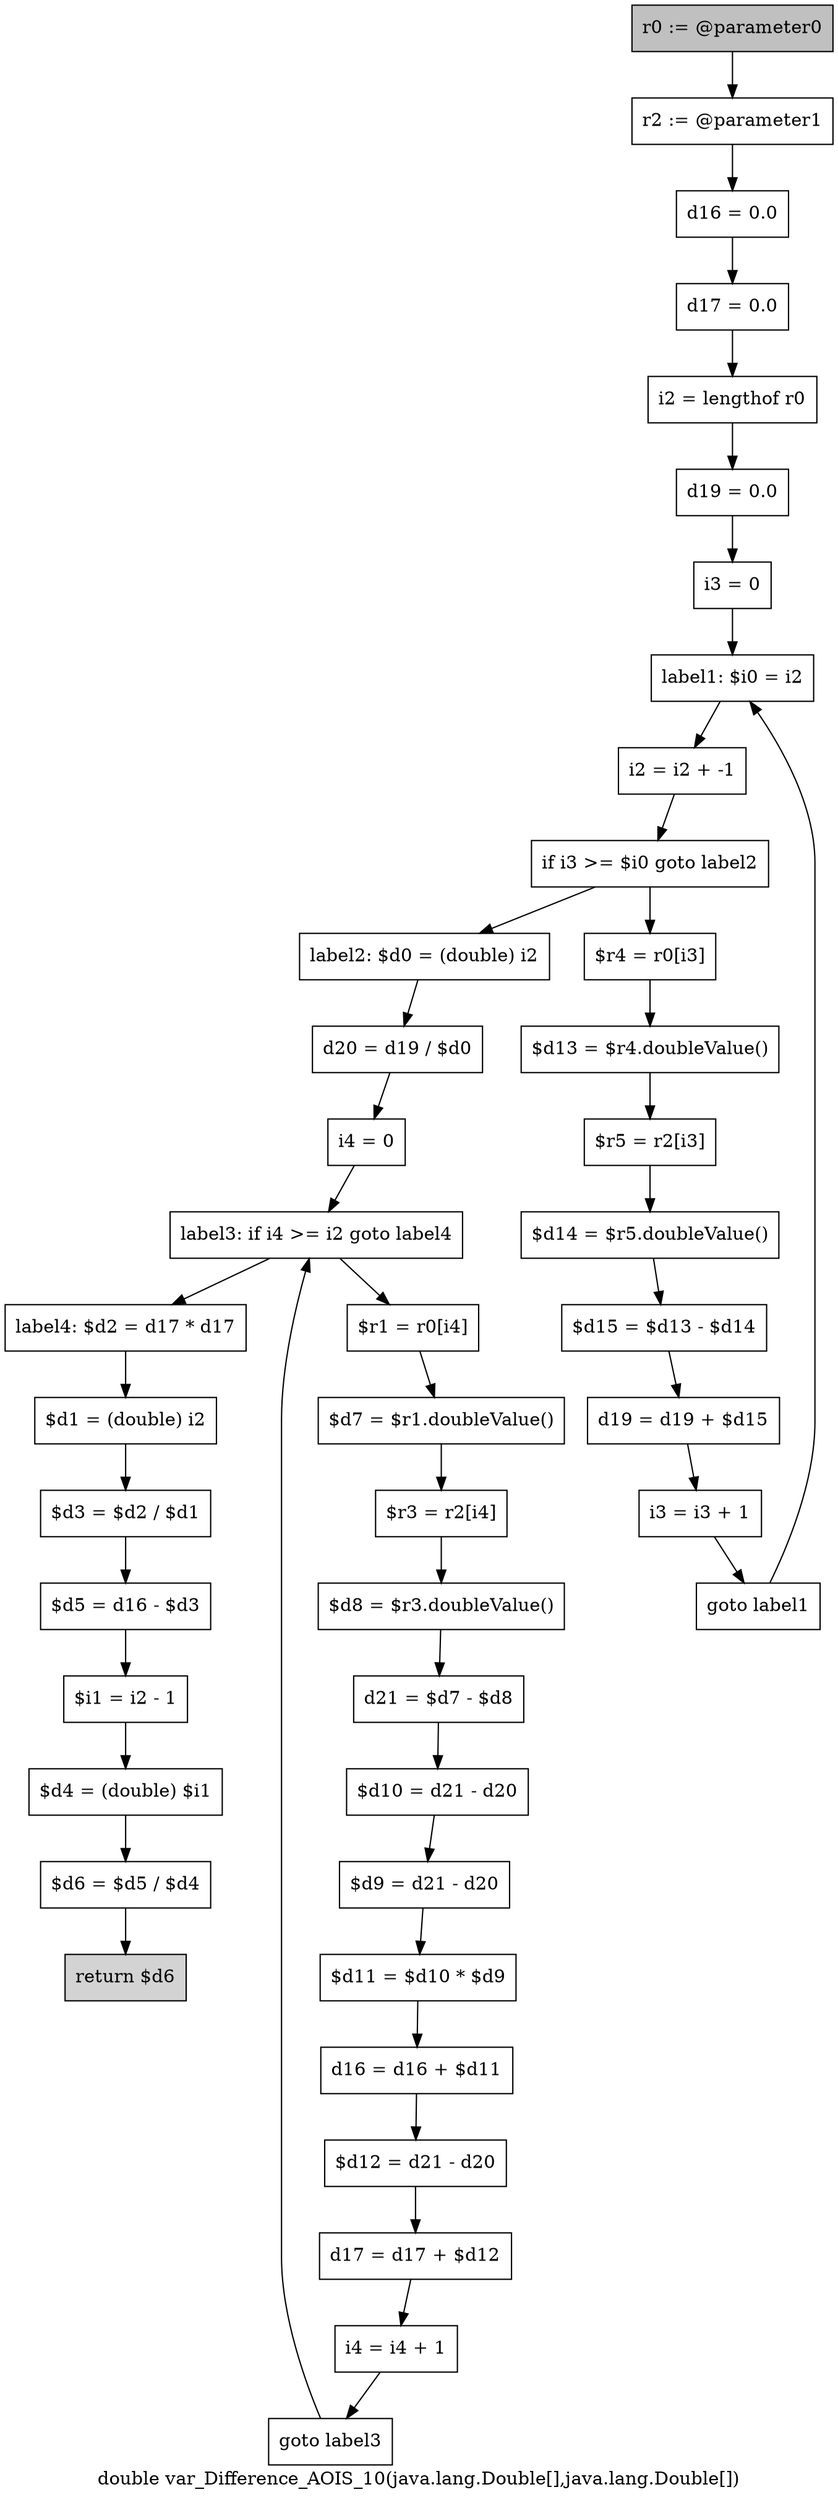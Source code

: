 digraph "double var_Difference_AOIS_10(java.lang.Double[],java.lang.Double[])" {
    label="double var_Difference_AOIS_10(java.lang.Double[],java.lang.Double[])";
    node [shape=box];
    "0" [style=filled,fillcolor=gray,label="r0 := @parameter0",];
    "1" [label="r2 := @parameter1",];
    "0"->"1";
    "2" [label="d16 = 0.0",];
    "1"->"2";
    "3" [label="d17 = 0.0",];
    "2"->"3";
    "4" [label="i2 = lengthof r0",];
    "3"->"4";
    "5" [label="d19 = 0.0",];
    "4"->"5";
    "6" [label="i3 = 0",];
    "5"->"6";
    "7" [label="label1: $i0 = i2",];
    "6"->"7";
    "8" [label="i2 = i2 + -1",];
    "7"->"8";
    "9" [label="if i3 >= $i0 goto label2",];
    "8"->"9";
    "10" [label="$r4 = r0[i3]",];
    "9"->"10";
    "18" [label="label2: $d0 = (double) i2",];
    "9"->"18";
    "11" [label="$d13 = $r4.doubleValue()",];
    "10"->"11";
    "12" [label="$r5 = r2[i3]",];
    "11"->"12";
    "13" [label="$d14 = $r5.doubleValue()",];
    "12"->"13";
    "14" [label="$d15 = $d13 - $d14",];
    "13"->"14";
    "15" [label="d19 = d19 + $d15",];
    "14"->"15";
    "16" [label="i3 = i3 + 1",];
    "15"->"16";
    "17" [label="goto label1",];
    "16"->"17";
    "17"->"7";
    "19" [label="d20 = d19 / $d0",];
    "18"->"19";
    "20" [label="i4 = 0",];
    "19"->"20";
    "21" [label="label3: if i4 >= i2 goto label4",];
    "20"->"21";
    "22" [label="$r1 = r0[i4]",];
    "21"->"22";
    "35" [label="label4: $d2 = d17 * d17",];
    "21"->"35";
    "23" [label="$d7 = $r1.doubleValue()",];
    "22"->"23";
    "24" [label="$r3 = r2[i4]",];
    "23"->"24";
    "25" [label="$d8 = $r3.doubleValue()",];
    "24"->"25";
    "26" [label="d21 = $d7 - $d8",];
    "25"->"26";
    "27" [label="$d10 = d21 - d20",];
    "26"->"27";
    "28" [label="$d9 = d21 - d20",];
    "27"->"28";
    "29" [label="$d11 = $d10 * $d9",];
    "28"->"29";
    "30" [label="d16 = d16 + $d11",];
    "29"->"30";
    "31" [label="$d12 = d21 - d20",];
    "30"->"31";
    "32" [label="d17 = d17 + $d12",];
    "31"->"32";
    "33" [label="i4 = i4 + 1",];
    "32"->"33";
    "34" [label="goto label3",];
    "33"->"34";
    "34"->"21";
    "36" [label="$d1 = (double) i2",];
    "35"->"36";
    "37" [label="$d3 = $d2 / $d1",];
    "36"->"37";
    "38" [label="$d5 = d16 - $d3",];
    "37"->"38";
    "39" [label="$i1 = i2 - 1",];
    "38"->"39";
    "40" [label="$d4 = (double) $i1",];
    "39"->"40";
    "41" [label="$d6 = $d5 / $d4",];
    "40"->"41";
    "42" [style=filled,fillcolor=lightgray,label="return $d6",];
    "41"->"42";
}
